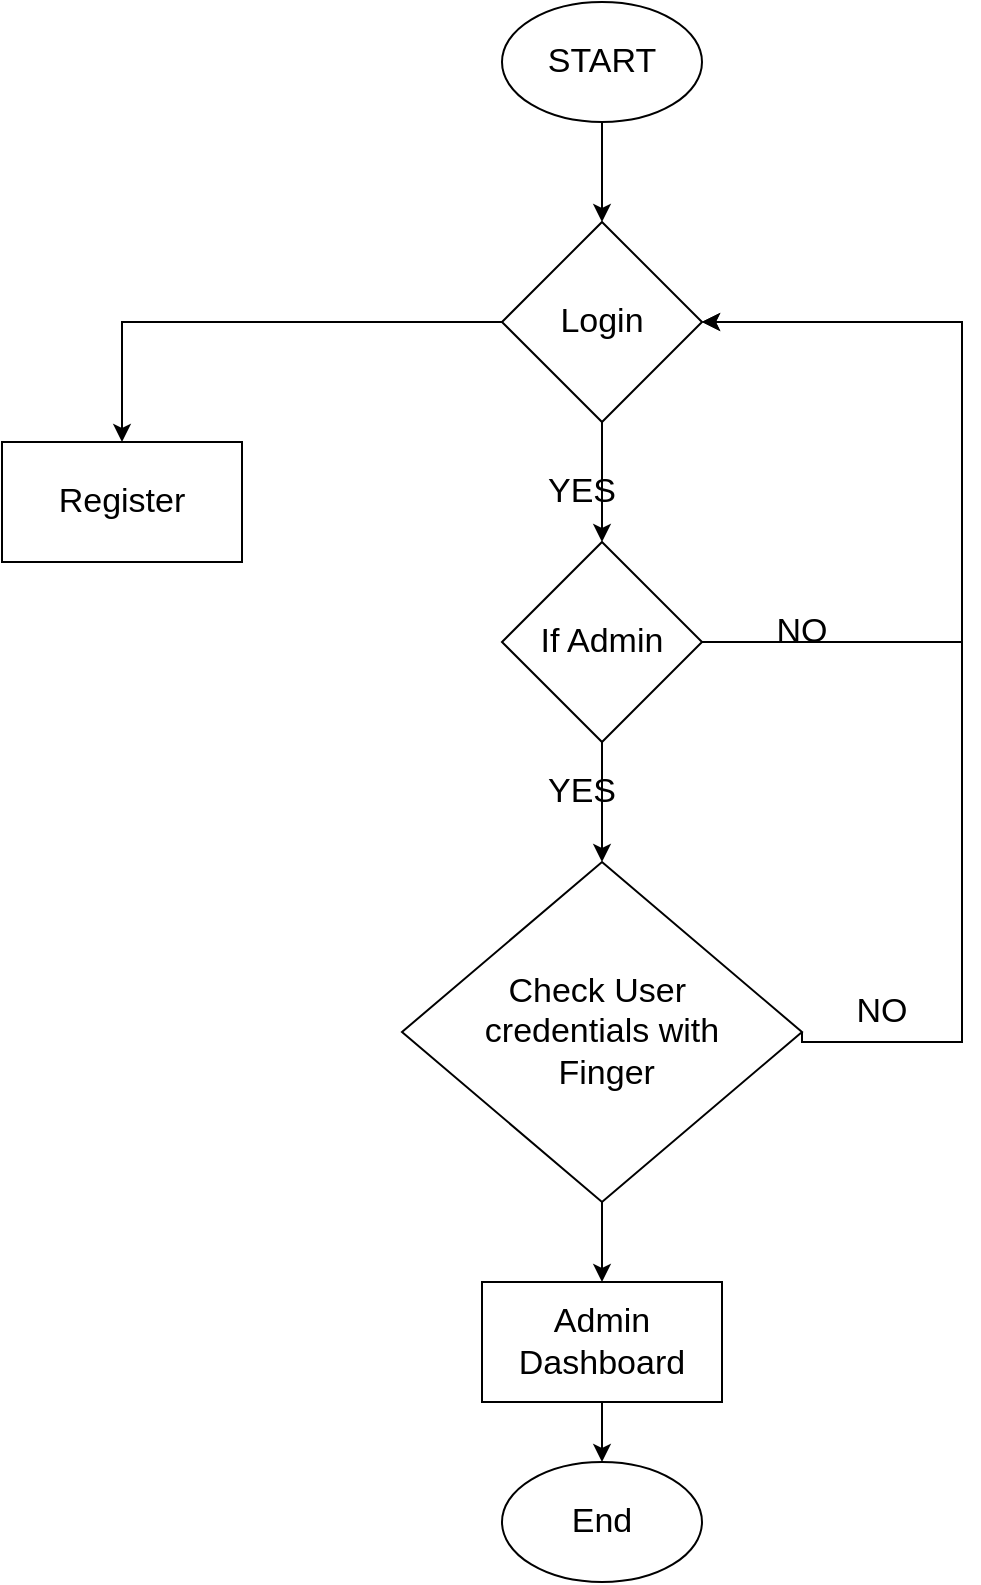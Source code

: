 <mxfile version="21.6.9" type="github">
  <diagram name="Page-1" id="R06YQfZPMg1-HGyM-tQL">
    <mxGraphModel dx="1763" dy="835" grid="1" gridSize="10" guides="0" tooltips="1" connect="1" arrows="1" fold="1" page="1" pageScale="1" pageWidth="850" pageHeight="1100" math="0" shadow="0">
      <root>
        <mxCell id="0" />
        <mxCell id="1" parent="0" />
        <mxCell id="cqsNpWvJJc_Cz_3lljYb-4" style="edgeStyle=orthogonalEdgeStyle;rounded=0;orthogonalLoop=1;jettySize=auto;html=1;entryX=0.5;entryY=0;entryDx=0;entryDy=0;fontSize=17;" parent="1" source="cqsNpWvJJc_Cz_3lljYb-1" target="cqsNpWvJJc_Cz_3lljYb-3" edge="1">
          <mxGeometry relative="1" as="geometry" />
        </mxCell>
        <mxCell id="cqsNpWvJJc_Cz_3lljYb-1" value="START" style="ellipse;whiteSpace=wrap;html=1;fontSize=17;" parent="1" vertex="1">
          <mxGeometry x="350" y="40" width="100" height="60" as="geometry" />
        </mxCell>
        <mxCell id="cqsNpWvJJc_Cz_3lljYb-6" style="edgeStyle=orthogonalEdgeStyle;rounded=0;orthogonalLoop=1;jettySize=auto;html=1;exitX=0.5;exitY=1;exitDx=0;exitDy=0;entryX=0.5;entryY=0;entryDx=0;entryDy=0;fontSize=17;" parent="1" source="cqsNpWvJJc_Cz_3lljYb-3" target="cqsNpWvJJc_Cz_3lljYb-5" edge="1">
          <mxGeometry relative="1" as="geometry">
            <mxPoint x="560" y="270" as="targetPoint" />
            <Array as="points" />
          </mxGeometry>
        </mxCell>
        <mxCell id="9aAWDG4yvoaels0xg43n-13" style="edgeStyle=orthogonalEdgeStyle;rounded=0;orthogonalLoop=1;jettySize=auto;html=1;entryX=0.5;entryY=0;entryDx=0;entryDy=0;fontSize=17;" edge="1" parent="1" source="cqsNpWvJJc_Cz_3lljYb-3" target="9aAWDG4yvoaels0xg43n-14">
          <mxGeometry relative="1" as="geometry">
            <mxPoint x="160" y="350" as="targetPoint" />
          </mxGeometry>
        </mxCell>
        <mxCell id="cqsNpWvJJc_Cz_3lljYb-3" value="Login" style="rhombus;whiteSpace=wrap;html=1;fontSize=17;" parent="1" vertex="1">
          <mxGeometry x="350" y="150" width="100" height="100" as="geometry" />
        </mxCell>
        <mxCell id="cqsNpWvJJc_Cz_3lljYb-9" style="edgeStyle=orthogonalEdgeStyle;rounded=0;orthogonalLoop=1;jettySize=auto;html=1;entryX=0.5;entryY=0;entryDx=0;entryDy=0;fontSize=17;" parent="1" source="cqsNpWvJJc_Cz_3lljYb-5" target="cqsNpWvJJc_Cz_3lljYb-8" edge="1">
          <mxGeometry relative="1" as="geometry" />
        </mxCell>
        <mxCell id="cqsNpWvJJc_Cz_3lljYb-5" value="If Admin" style="rhombus;whiteSpace=wrap;html=1;fontSize=17;" parent="1" vertex="1">
          <mxGeometry x="350" y="310" width="100" height="100" as="geometry" />
        </mxCell>
        <mxCell id="9aAWDG4yvoaels0xg43n-2" style="edgeStyle=orthogonalEdgeStyle;rounded=0;orthogonalLoop=1;jettySize=auto;html=1;fontSize=17;" edge="1" parent="1" source="cqsNpWvJJc_Cz_3lljYb-8" target="9aAWDG4yvoaels0xg43n-1">
          <mxGeometry relative="1" as="geometry" />
        </mxCell>
        <mxCell id="9aAWDG4yvoaels0xg43n-3" style="edgeStyle=orthogonalEdgeStyle;rounded=0;orthogonalLoop=1;jettySize=auto;html=1;entryX=1;entryY=0.5;entryDx=0;entryDy=0;exitX=1;exitY=0.5;exitDx=0;exitDy=0;fontSize=17;" edge="1" parent="1" source="cqsNpWvJJc_Cz_3lljYb-8" target="cqsNpWvJJc_Cz_3lljYb-3">
          <mxGeometry relative="1" as="geometry">
            <Array as="points">
              <mxPoint x="500" y="560" />
              <mxPoint x="580" y="560" />
              <mxPoint x="580" y="200" />
            </Array>
          </mxGeometry>
        </mxCell>
        <mxCell id="cqsNpWvJJc_Cz_3lljYb-8" value="&lt;div style=&quot;font-size: 17px;&quot;&gt;Check User&amp;nbsp;&lt;/div&gt;&lt;div style=&quot;font-size: 17px;&quot;&gt;credentials with&lt;/div&gt;&lt;div style=&quot;font-size: 17px;&quot;&gt;&amp;nbsp;Finger&lt;/div&gt;" style="rhombus;whiteSpace=wrap;html=1;fontSize=17;" parent="1" vertex="1">
          <mxGeometry x="300" y="470" width="200" height="170" as="geometry" />
        </mxCell>
        <mxCell id="9aAWDG4yvoaels0xg43n-11" style="edgeStyle=orthogonalEdgeStyle;rounded=0;orthogonalLoop=1;jettySize=auto;html=1;entryX=0.5;entryY=0;entryDx=0;entryDy=0;fontSize=17;" edge="1" parent="1" source="9aAWDG4yvoaels0xg43n-1" target="9aAWDG4yvoaels0xg43n-10">
          <mxGeometry relative="1" as="geometry" />
        </mxCell>
        <mxCell id="9aAWDG4yvoaels0xg43n-1" value="Admin Dashboard" style="rounded=0;whiteSpace=wrap;html=1;fontSize=17;" vertex="1" parent="1">
          <mxGeometry x="340" y="680" width="120" height="60" as="geometry" />
        </mxCell>
        <mxCell id="9aAWDG4yvoaels0xg43n-6" value="NO" style="text;html=1;strokeColor=none;fillColor=none;align=center;verticalAlign=middle;whiteSpace=wrap;rounded=0;fontSize=17;" vertex="1" parent="1">
          <mxGeometry x="510" y="530" width="60" height="30" as="geometry" />
        </mxCell>
        <mxCell id="9aAWDG4yvoaels0xg43n-7" value="YES" style="text;html=1;strokeColor=none;fillColor=none;align=center;verticalAlign=middle;whiteSpace=wrap;rounded=0;fontSize=17;" vertex="1" parent="1">
          <mxGeometry x="360" y="420" width="60" height="30" as="geometry" />
        </mxCell>
        <mxCell id="9aAWDG4yvoaels0xg43n-8" value="YES" style="text;html=1;strokeColor=none;fillColor=none;align=center;verticalAlign=middle;whiteSpace=wrap;rounded=0;fontSize=17;" vertex="1" parent="1">
          <mxGeometry x="360" y="270" width="60" height="30" as="geometry" />
        </mxCell>
        <mxCell id="9aAWDG4yvoaels0xg43n-9" value="" style="edgeStyle=orthogonalEdgeStyle;rounded=0;orthogonalLoop=1;jettySize=auto;html=1;exitX=1;exitY=0.5;exitDx=0;exitDy=0;fontSize=17;" edge="1" parent="1" source="cqsNpWvJJc_Cz_3lljYb-5">
          <mxGeometry relative="1" as="geometry">
            <mxPoint x="450" y="360" as="sourcePoint" />
            <mxPoint x="450" y="200" as="targetPoint" />
            <Array as="points">
              <mxPoint x="580" y="360" />
              <mxPoint x="580" y="200" />
            </Array>
          </mxGeometry>
        </mxCell>
        <mxCell id="9aAWDG4yvoaels0xg43n-5" value="NO" style="text;html=1;strokeColor=none;fillColor=none;align=center;verticalAlign=middle;whiteSpace=wrap;rounded=0;fontSize=17;" vertex="1" parent="1">
          <mxGeometry x="470" y="340" width="60" height="30" as="geometry" />
        </mxCell>
        <mxCell id="9aAWDG4yvoaels0xg43n-10" value="&lt;div style=&quot;font-size: 17px;&quot;&gt;End&lt;/div&gt;" style="ellipse;whiteSpace=wrap;html=1;fontSize=17;" vertex="1" parent="1">
          <mxGeometry x="350" y="770" width="100" height="60" as="geometry" />
        </mxCell>
        <mxCell id="9aAWDG4yvoaels0xg43n-14" value="Register" style="rounded=0;whiteSpace=wrap;html=1;fontSize=17;" vertex="1" parent="1">
          <mxGeometry x="100" y="260" width="120" height="60" as="geometry" />
        </mxCell>
      </root>
    </mxGraphModel>
  </diagram>
</mxfile>
